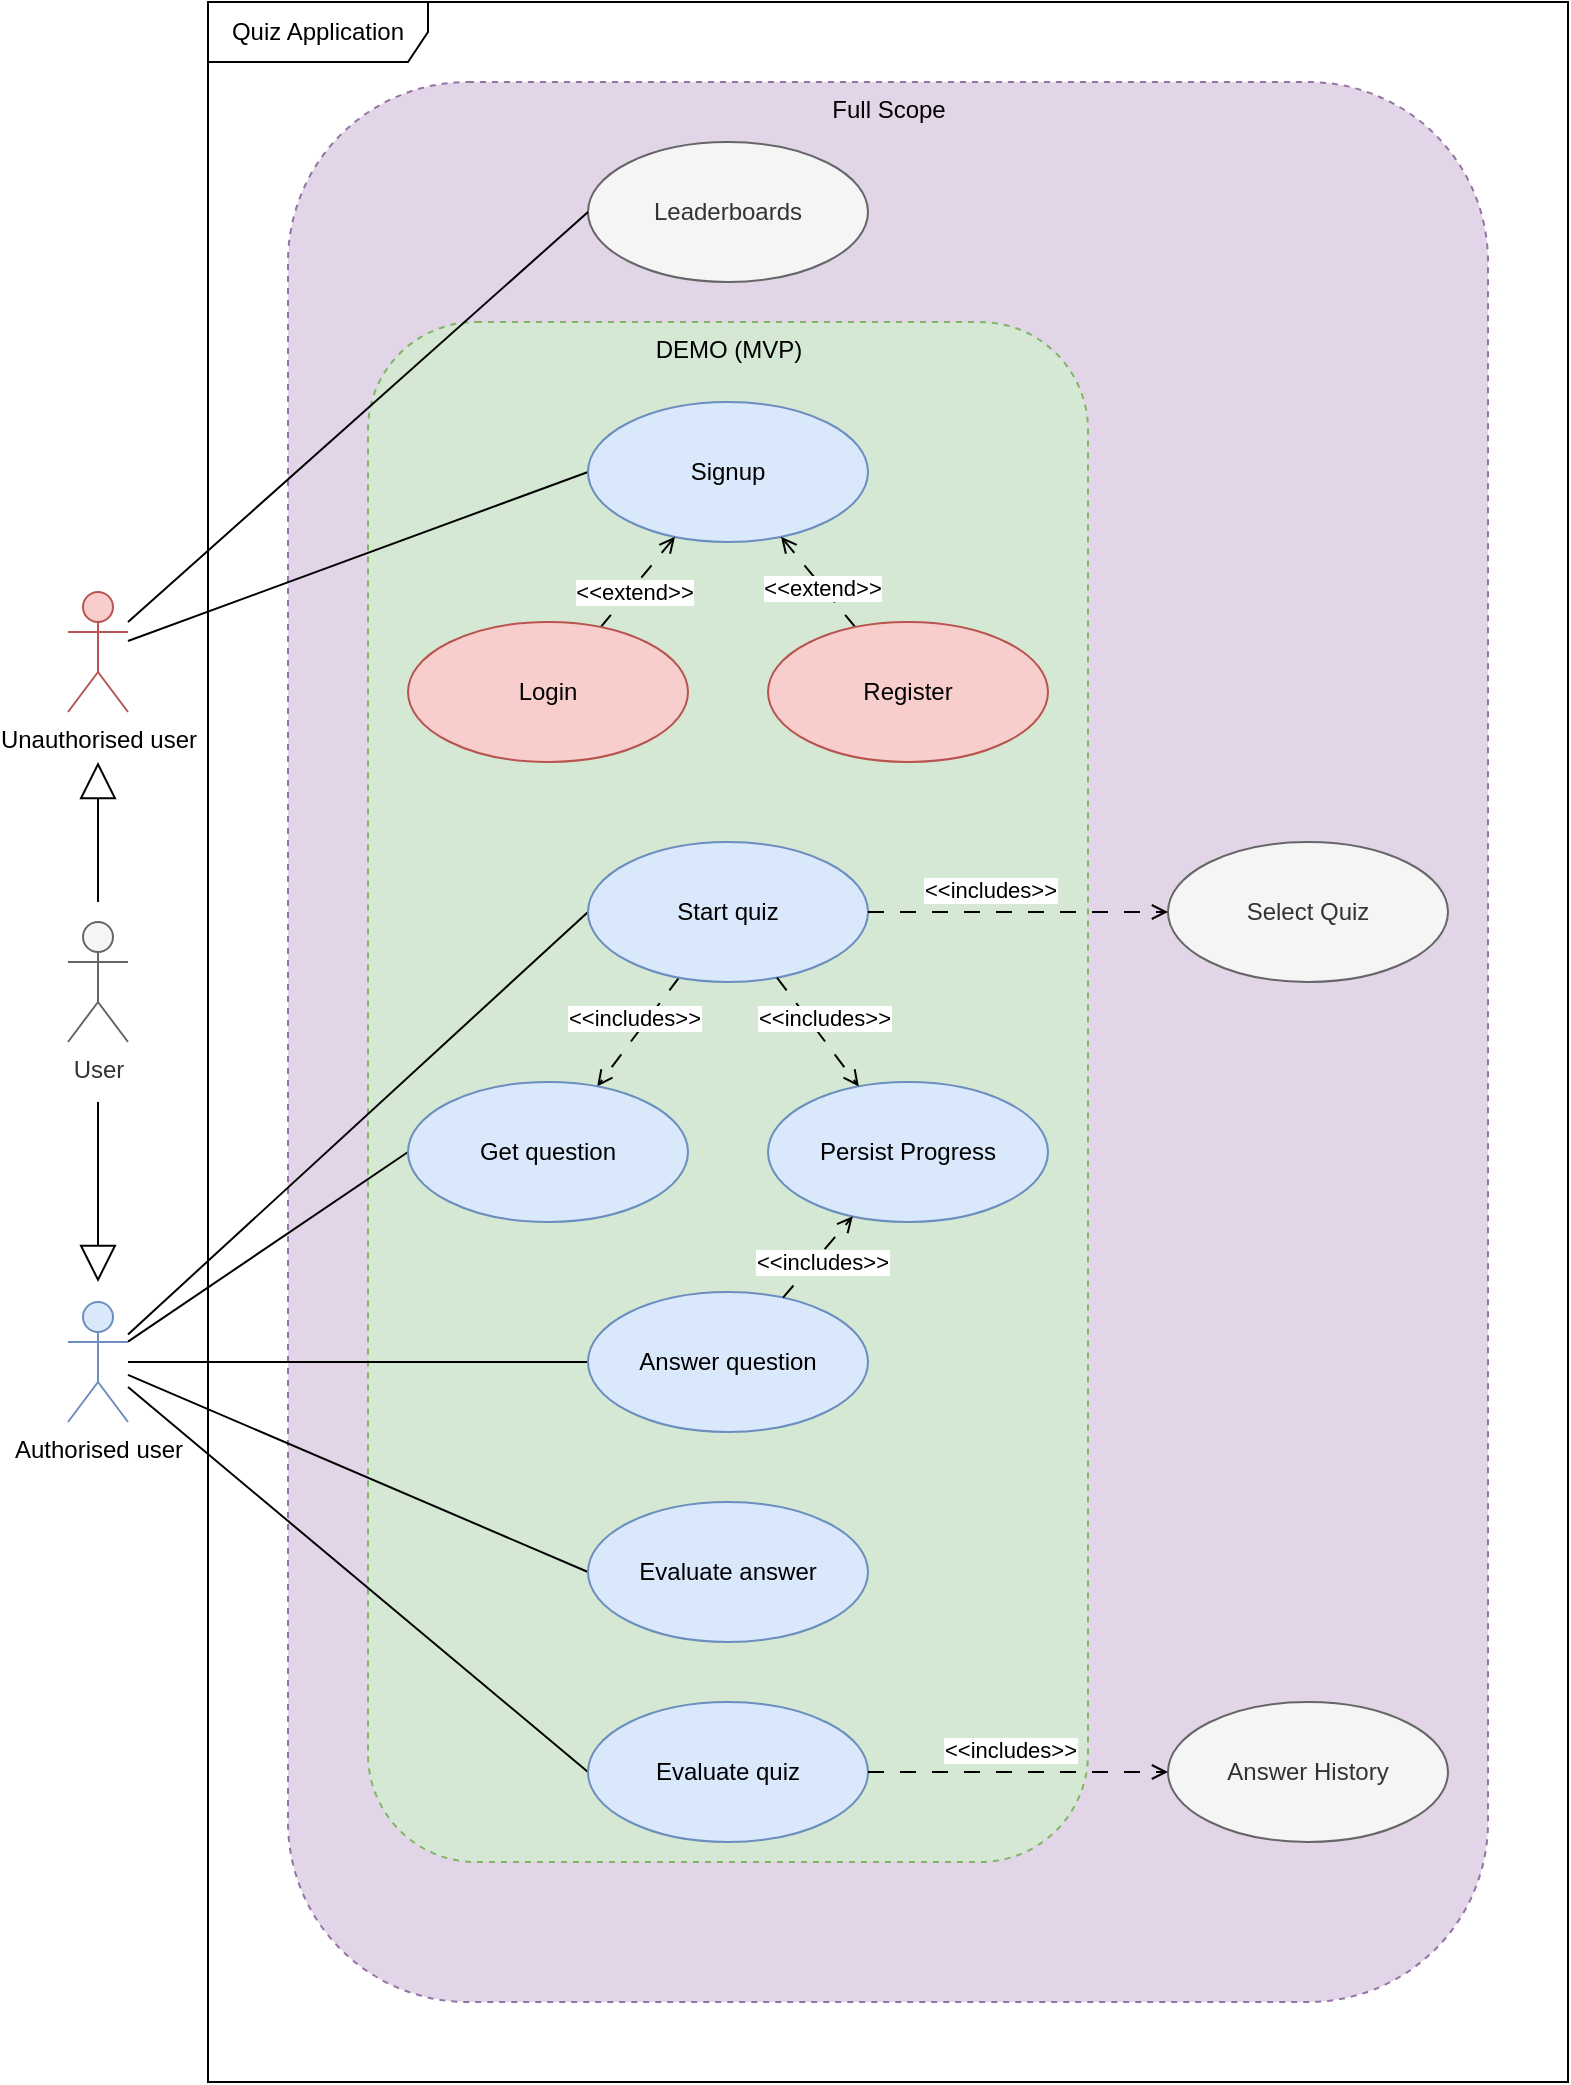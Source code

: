 <mxfile>
    <diagram name="Page-1" id="5f0bae14-7c28-e335-631c-24af17079c00">
        <mxGraphModel dx="1601" dy="1162" grid="1" gridSize="10" guides="1" tooltips="1" connect="1" arrows="1" fold="1" page="1" pageScale="1" pageWidth="1100" pageHeight="850" background="none" math="0" shadow="0">
            <root>
                <mxCell id="0"/>
                <mxCell id="1" parent="0"/>
                <mxCell id="-2r-90PtI8P-8tN_v8Jw-3" value="Quiz Application" style="shape=umlFrame;whiteSpace=wrap;html=1;pointerEvents=0;width=110;height=30;" parent="1" vertex="1">
                    <mxGeometry x="240" width="680" height="1040" as="geometry"/>
                </mxCell>
                <mxCell id="5" value="Full Scope" style="html=1;fillColor=#e1d5e7;verticalAlign=top;strokeColor=#9673a6;dashed=1;rounded=1;perimeterSpacing=0;perimeter=rectanglePerimeter;" vertex="1" parent="1">
                    <mxGeometry x="280" y="40" width="600" height="960" as="geometry"/>
                </mxCell>
                <mxCell id="2" value="DEMO (MVP)" style="html=1;fillColor=#d5e8d4;verticalAlign=top;strokeColor=#82b366;dashed=1;rounded=1;perimeterSpacing=0;perimeter=rectanglePerimeter;" vertex="1" parent="1">
                    <mxGeometry x="320" y="160" width="360" height="770" as="geometry"/>
                </mxCell>
                <mxCell id="-2r-90PtI8P-8tN_v8Jw-11" style="rounded=0;orthogonalLoop=1;jettySize=auto;html=1;endArrow=none;endFill=0;entryX=0;entryY=0.5;entryDx=0;entryDy=0;" parent="1" source="-2r-90PtI8P-8tN_v8Jw-1" target="-2r-90PtI8P-8tN_v8Jw-4" edge="1">
                    <mxGeometry relative="1" as="geometry"/>
                </mxCell>
                <mxCell id="-2r-90PtI8P-8tN_v8Jw-1" value="Unauthorised user" style="shape=umlActor;verticalLabelPosition=bottom;verticalAlign=top;html=1;fillColor=#f8cecc;strokeColor=#b85450;" parent="1" vertex="1">
                    <mxGeometry x="170" y="295" width="30" height="60" as="geometry"/>
                </mxCell>
                <mxCell id="-2r-90PtI8P-8tN_v8Jw-14" style="rounded=0;orthogonalLoop=1;jettySize=auto;html=1;endArrow=none;endFill=0;entryX=0;entryY=0.5;entryDx=0;entryDy=0;" parent="1" source="-2r-90PtI8P-8tN_v8Jw-2" target="-2r-90PtI8P-8tN_v8Jw-12" edge="1">
                    <mxGeometry relative="1" as="geometry"/>
                </mxCell>
                <mxCell id="-2r-90PtI8P-8tN_v8Jw-20" style="rounded=0;orthogonalLoop=1;jettySize=auto;html=1;endArrow=none;endFill=0;entryX=0;entryY=0.5;entryDx=0;entryDy=0;" parent="1" source="-2r-90PtI8P-8tN_v8Jw-2" target="-2r-90PtI8P-8tN_v8Jw-15" edge="1">
                    <mxGeometry relative="1" as="geometry"/>
                </mxCell>
                <mxCell id="-2r-90PtI8P-8tN_v8Jw-23" style="rounded=0;orthogonalLoop=1;jettySize=auto;html=1;endArrow=none;endFill=0;entryX=0;entryY=0.5;entryDx=0;entryDy=0;" parent="1" source="-2r-90PtI8P-8tN_v8Jw-2" target="-2r-90PtI8P-8tN_v8Jw-19" edge="1">
                    <mxGeometry relative="1" as="geometry"/>
                </mxCell>
                <mxCell id="-2r-90PtI8P-8tN_v8Jw-24" style="rounded=0;orthogonalLoop=1;jettySize=auto;html=1;endArrow=none;endFill=0;" parent="1" source="-2r-90PtI8P-8tN_v8Jw-2" target="-2r-90PtI8P-8tN_v8Jw-18" edge="1">
                    <mxGeometry relative="1" as="geometry"/>
                </mxCell>
                <mxCell id="-2r-90PtI8P-8tN_v8Jw-27" style="rounded=0;orthogonalLoop=1;jettySize=auto;html=1;endArrow=none;endFill=0;entryX=0;entryY=0.5;entryDx=0;entryDy=0;" parent="1" source="-2r-90PtI8P-8tN_v8Jw-2" target="-2r-90PtI8P-8tN_v8Jw-26" edge="1">
                    <mxGeometry relative="1" as="geometry"/>
                </mxCell>
                <mxCell id="-2r-90PtI8P-8tN_v8Jw-2" value="Authorised user" style="shape=umlActor;verticalLabelPosition=bottom;verticalAlign=top;html=1;fillColor=#dae8fc;strokeColor=#6c8ebf;" parent="1" vertex="1">
                    <mxGeometry x="170" y="650" width="30" height="60" as="geometry"/>
                </mxCell>
                <mxCell id="-2r-90PtI8P-8tN_v8Jw-4" value="Signup" style="ellipse;whiteSpace=wrap;html=1;fillColor=#dae8fc;strokeColor=#6c8ebf;" parent="1" vertex="1">
                    <mxGeometry x="430" y="200" width="140" height="70" as="geometry"/>
                </mxCell>
                <mxCell id="-2r-90PtI8P-8tN_v8Jw-6" style="rounded=0;orthogonalLoop=1;jettySize=auto;html=1;dashed=1;endArrow=open;endFill=0;dashPattern=8 8;" parent="1" source="-2r-90PtI8P-8tN_v8Jw-5" target="-2r-90PtI8P-8tN_v8Jw-4" edge="1">
                    <mxGeometry relative="1" as="geometry"/>
                </mxCell>
                <mxCell id="-2r-90PtI8P-8tN_v8Jw-7" value="&amp;lt;&amp;lt;extend&amp;gt;&amp;gt;" style="edgeLabel;html=1;align=center;verticalAlign=middle;resizable=0;points=[];" parent="-2r-90PtI8P-8tN_v8Jw-6" vertex="1" connectable="0">
                    <mxGeometry x="-0.109" y="1" relative="1" as="geometry">
                        <mxPoint as="offset"/>
                    </mxGeometry>
                </mxCell>
                <mxCell id="-2r-90PtI8P-8tN_v8Jw-5" value="Register" style="ellipse;whiteSpace=wrap;html=1;fillColor=#f8cecc;strokeColor=#b85450;" parent="1" vertex="1">
                    <mxGeometry x="520" y="310" width="140" height="70" as="geometry"/>
                </mxCell>
                <mxCell id="-2r-90PtI8P-8tN_v8Jw-9" style="rounded=0;orthogonalLoop=1;jettySize=auto;html=1;dashed=1;dashPattern=8 8;endArrow=open;endFill=0;" parent="1" source="-2r-90PtI8P-8tN_v8Jw-8" target="-2r-90PtI8P-8tN_v8Jw-4" edge="1">
                    <mxGeometry relative="1" as="geometry"/>
                </mxCell>
                <mxCell id="-2r-90PtI8P-8tN_v8Jw-10" value="&amp;lt;&amp;lt;extend&amp;gt;&amp;gt;" style="edgeLabel;html=1;align=center;verticalAlign=middle;resizable=0;points=[];" parent="-2r-90PtI8P-8tN_v8Jw-9" vertex="1" connectable="0">
                    <mxGeometry x="-0.161" y="-1" relative="1" as="geometry">
                        <mxPoint as="offset"/>
                    </mxGeometry>
                </mxCell>
                <mxCell id="-2r-90PtI8P-8tN_v8Jw-8" value="Login" style="ellipse;whiteSpace=wrap;html=1;fillColor=#f8cecc;strokeColor=#b85450;" parent="1" vertex="1">
                    <mxGeometry x="340" y="310" width="140" height="70" as="geometry"/>
                </mxCell>
                <mxCell id="-2r-90PtI8P-8tN_v8Jw-16" value="" style="rounded=0;orthogonalLoop=1;jettySize=auto;html=1;endArrow=open;endFill=0;startArrow=none;startFill=0;dashed=1;dashPattern=8 8;" parent="1" source="-2r-90PtI8P-8tN_v8Jw-12" target="-2r-90PtI8P-8tN_v8Jw-15" edge="1">
                    <mxGeometry relative="1" as="geometry"/>
                </mxCell>
                <mxCell id="-2r-90PtI8P-8tN_v8Jw-17" value="&amp;lt;&amp;lt;includes&amp;gt;&amp;gt;" style="edgeLabel;html=1;align=center;verticalAlign=middle;resizable=0;points=[];" parent="-2r-90PtI8P-8tN_v8Jw-16" vertex="1" connectable="0">
                    <mxGeometry x="0.125" relative="1" as="geometry">
                        <mxPoint y="-11" as="offset"/>
                    </mxGeometry>
                </mxCell>
                <mxCell id="-2r-90PtI8P-8tN_v8Jw-12" value="Start quiz" style="ellipse;whiteSpace=wrap;html=1;fillColor=#dae8fc;strokeColor=#6c8ebf;" parent="1" vertex="1">
                    <mxGeometry x="430" y="420" width="140" height="70" as="geometry"/>
                </mxCell>
                <mxCell id="-2r-90PtI8P-8tN_v8Jw-13" value="User" style="shape=umlActor;verticalLabelPosition=bottom;verticalAlign=top;html=1;fillColor=#f5f5f5;fontColor=#333333;strokeColor=#666666;" parent="1" vertex="1">
                    <mxGeometry x="170" y="460" width="30" height="60" as="geometry"/>
                </mxCell>
                <mxCell id="-2r-90PtI8P-8tN_v8Jw-15" value="Get question" style="ellipse;whiteSpace=wrap;html=1;fillColor=#dae8fc;strokeColor=#6c8ebf;" parent="1" vertex="1">
                    <mxGeometry x="340" y="540" width="140" height="70" as="geometry"/>
                </mxCell>
                <mxCell id="-2r-90PtI8P-8tN_v8Jw-18" value="Answer question" style="ellipse;whiteSpace=wrap;html=1;fillColor=#dae8fc;strokeColor=#6c8ebf;" parent="1" vertex="1">
                    <mxGeometry x="430" y="645" width="140" height="70" as="geometry"/>
                </mxCell>
                <mxCell id="-2r-90PtI8P-8tN_v8Jw-19" value="Evaluate answer" style="ellipse;whiteSpace=wrap;html=1;fillColor=#dae8fc;strokeColor=#6c8ebf;" parent="1" vertex="1">
                    <mxGeometry x="430" y="750" width="140" height="70" as="geometry"/>
                </mxCell>
                <mxCell id="-2r-90PtI8P-8tN_v8Jw-26" value="Evaluate quiz" style="ellipse;whiteSpace=wrap;html=1;fillColor=#dae8fc;strokeColor=#6c8ebf;" parent="1" vertex="1">
                    <mxGeometry x="430" y="850" width="140" height="70" as="geometry"/>
                </mxCell>
                <mxCell id="-2r-90PtI8P-8tN_v8Jw-30" value="" style="endArrow=block;endSize=16;endFill=0;html=1;rounded=0;" parent="1" edge="1">
                    <mxGeometry width="160" relative="1" as="geometry">
                        <mxPoint x="185" y="550" as="sourcePoint"/>
                        <mxPoint x="185" y="640" as="targetPoint"/>
                    </mxGeometry>
                </mxCell>
                <mxCell id="-2r-90PtI8P-8tN_v8Jw-31" value="" style="endArrow=block;endSize=16;endFill=0;html=1;rounded=0;" parent="1" edge="1">
                    <mxGeometry width="160" relative="1" as="geometry">
                        <mxPoint x="185" y="450" as="sourcePoint"/>
                        <mxPoint x="185" y="380" as="targetPoint"/>
                        <mxPoint as="offset"/>
                    </mxGeometry>
                </mxCell>
                <mxCell id="3" value="Leaderboards" style="ellipse;whiteSpace=wrap;html=1;fillColor=#f5f5f5;strokeColor=#666666;fontColor=#333333;" vertex="1" parent="1">
                    <mxGeometry x="430" y="70" width="140" height="70" as="geometry"/>
                </mxCell>
                <mxCell id="4" style="rounded=0;orthogonalLoop=1;jettySize=auto;html=1;endArrow=none;endFill=0;entryX=0;entryY=0.5;entryDx=0;entryDy=0;exitX=1;exitY=0.25;exitDx=0;exitDy=0;exitPerimeter=0;" edge="1" parent="1" source="-2r-90PtI8P-8tN_v8Jw-1" target="3">
                    <mxGeometry relative="1" as="geometry">
                        <mxPoint x="200" y="220" as="sourcePoint"/>
                        <mxPoint x="330" y="225" as="targetPoint"/>
                    </mxGeometry>
                </mxCell>
                <mxCell id="6" value="Select Quiz" style="ellipse;whiteSpace=wrap;html=1;fillColor=#f5f5f5;strokeColor=#666666;fontColor=#333333;" vertex="1" parent="1">
                    <mxGeometry x="720" y="420" width="140" height="70" as="geometry"/>
                </mxCell>
                <mxCell id="7" value="" style="rounded=0;orthogonalLoop=1;jettySize=auto;html=1;endArrow=open;endFill=0;startArrow=none;startFill=0;dashed=1;dashPattern=8 8;entryX=0;entryY=0.5;entryDx=0;entryDy=0;exitX=1;exitY=0.5;exitDx=0;exitDy=0;" edge="1" parent="1" source="-2r-90PtI8P-8tN_v8Jw-12" target="6">
                    <mxGeometry relative="1" as="geometry">
                        <mxPoint x="400" y="500" as="sourcePoint"/>
                        <mxPoint x="400" y="555" as="targetPoint"/>
                    </mxGeometry>
                </mxCell>
                <mxCell id="8" value="&amp;lt;&amp;lt;includes&amp;gt;&amp;gt;" style="edgeLabel;html=1;align=center;verticalAlign=middle;resizable=0;points=[];" vertex="1" connectable="0" parent="7">
                    <mxGeometry x="0.125" relative="1" as="geometry">
                        <mxPoint x="-24" y="-11" as="offset"/>
                    </mxGeometry>
                </mxCell>
                <mxCell id="9" value="Answer History" style="ellipse;whiteSpace=wrap;html=1;fillColor=#f5f5f5;strokeColor=#666666;fontColor=#333333;" vertex="1" parent="1">
                    <mxGeometry x="720" y="850" width="140" height="70" as="geometry"/>
                </mxCell>
                <mxCell id="10" value="" style="rounded=0;orthogonalLoop=1;jettySize=auto;html=1;endArrow=open;endFill=0;startArrow=none;startFill=0;dashed=1;dashPattern=8 8;entryX=0;entryY=0.5;entryDx=0;entryDy=0;exitX=1;exitY=0.5;exitDx=0;exitDy=0;" edge="1" parent="1" source="-2r-90PtI8P-8tN_v8Jw-26" target="9">
                    <mxGeometry relative="1" as="geometry">
                        <mxPoint x="580" y="465" as="sourcePoint"/>
                        <mxPoint x="730" y="465" as="targetPoint"/>
                    </mxGeometry>
                </mxCell>
                <mxCell id="11" value="&amp;lt;&amp;lt;includes&amp;gt;&amp;gt;" style="edgeLabel;html=1;align=center;verticalAlign=middle;resizable=0;points=[];" vertex="1" connectable="0" parent="10">
                    <mxGeometry x="0.125" relative="1" as="geometry">
                        <mxPoint x="-14" y="-11" as="offset"/>
                    </mxGeometry>
                </mxCell>
                <mxCell id="12" value="Persist Progress" style="ellipse;whiteSpace=wrap;html=1;fillColor=#dae8fc;strokeColor=#6c8ebf;" vertex="1" parent="1">
                    <mxGeometry x="520" y="540" width="140" height="70" as="geometry"/>
                </mxCell>
                <mxCell id="13" value="" style="rounded=0;orthogonalLoop=1;jettySize=auto;html=1;endArrow=open;endFill=0;startArrow=none;startFill=0;dashed=1;dashPattern=8 8;" edge="1" parent="1" source="-2r-90PtI8P-8tN_v8Jw-12" target="12">
                    <mxGeometry relative="1" as="geometry">
                        <mxPoint x="485.504" y="497.787" as="sourcePoint"/>
                        <mxPoint x="444.579" y="552.228" as="targetPoint"/>
                    </mxGeometry>
                </mxCell>
                <mxCell id="14" value="&amp;lt;&amp;lt;includes&amp;gt;&amp;gt;" style="edgeLabel;html=1;align=center;verticalAlign=middle;resizable=0;points=[];" vertex="1" connectable="0" parent="13">
                    <mxGeometry x="0.125" relative="1" as="geometry">
                        <mxPoint y="-11" as="offset"/>
                    </mxGeometry>
                </mxCell>
                <mxCell id="15" value="" style="rounded=0;orthogonalLoop=1;jettySize=auto;html=1;endArrow=open;endFill=0;startArrow=none;startFill=0;dashed=1;dashPattern=8 8;" edge="1" parent="1" source="-2r-90PtI8P-8tN_v8Jw-18" target="12">
                    <mxGeometry relative="1" as="geometry">
                        <mxPoint x="534.496" y="497.787" as="sourcePoint"/>
                        <mxPoint x="575.421" y="552.228" as="targetPoint"/>
                    </mxGeometry>
                </mxCell>
                <mxCell id="16" value="&amp;lt;&amp;lt;includes&amp;gt;&amp;gt;" style="edgeLabel;html=1;align=center;verticalAlign=middle;resizable=0;points=[];" vertex="1" connectable="0" parent="15">
                    <mxGeometry x="0.125" relative="1" as="geometry">
                        <mxPoint y="5" as="offset"/>
                    </mxGeometry>
                </mxCell>
            </root>
        </mxGraphModel>
    </diagram>
</mxfile>